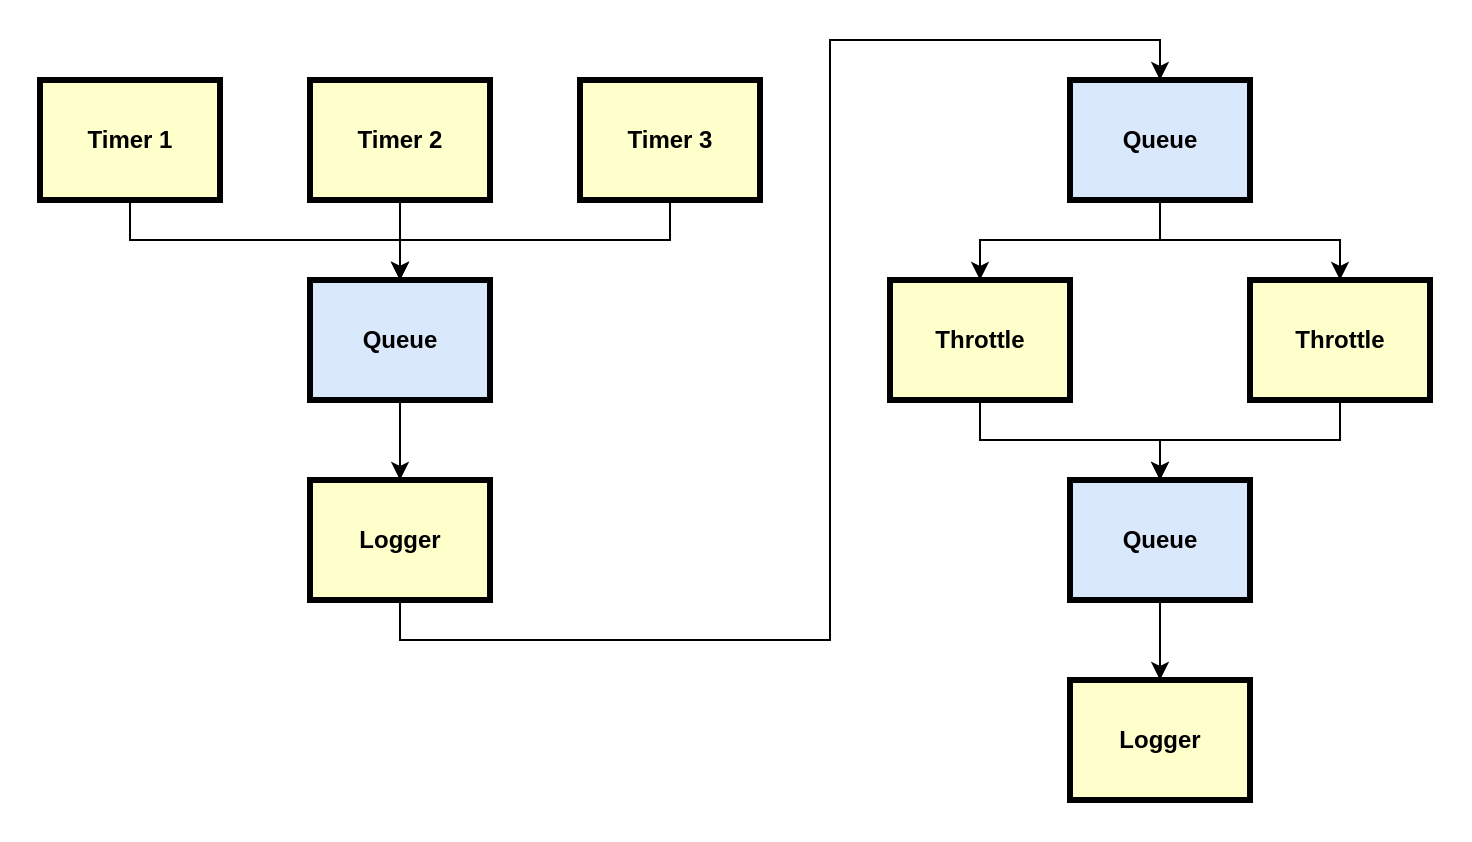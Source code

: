 <mxfile version="10.6.5" type="device"><diagram name="Page-1" id="c7558073-3199-34d8-9f00-42111426c3f3"><mxGraphModel dx="1154" dy="685" grid="1" gridSize="10" guides="1" tooltips="1" connect="1" arrows="1" fold="1" page="1" pageScale="1" pageWidth="826" pageHeight="1169" background="#ffffff" math="0" shadow="0"><root><mxCell id="0"/><mxCell id="1" parent="0"/><mxCell id="KsTCVd0vN8_orHCe5T_3-112" style="edgeStyle=orthogonalEdgeStyle;rounded=0;orthogonalLoop=1;jettySize=auto;html=1;exitX=0.5;exitY=1;exitDx=0;exitDy=0;entryX=0.5;entryY=0;entryDx=0;entryDy=0;" edge="1" parent="1" source="4" target="KsTCVd0vN8_orHCe5T_3-98"><mxGeometry relative="1" as="geometry"/></mxCell><mxCell id="4" value="Timer 1" style="whiteSpace=wrap;align=center;verticalAlign=middle;fontStyle=1;strokeWidth=3;fillColor=#FFFFCC" parent="1" vertex="1"><mxGeometry x="145" y="100" width="90" height="60" as="geometry"/></mxCell><mxCell id="KsTCVd0vN8_orHCe5T_3-111" style="edgeStyle=orthogonalEdgeStyle;rounded=0;orthogonalLoop=1;jettySize=auto;html=1;exitX=0.5;exitY=1;exitDx=0;exitDy=0;entryX=0.5;entryY=0;entryDx=0;entryDy=0;" edge="1" parent="1" source="KsTCVd0vN8_orHCe5T_3-96" target="KsTCVd0vN8_orHCe5T_3-98"><mxGeometry relative="1" as="geometry"/></mxCell><mxCell id="KsTCVd0vN8_orHCe5T_3-96" value="Timer 2" style="whiteSpace=wrap;align=center;verticalAlign=middle;fontStyle=1;strokeWidth=3;fillColor=#FFFFCC" vertex="1" parent="1"><mxGeometry x="280" y="100" width="90" height="60" as="geometry"/></mxCell><mxCell id="KsTCVd0vN8_orHCe5T_3-113" style="edgeStyle=orthogonalEdgeStyle;rounded=0;orthogonalLoop=1;jettySize=auto;html=1;exitX=0.5;exitY=1;exitDx=0;exitDy=0;entryX=0.5;entryY=0;entryDx=0;entryDy=0;" edge="1" parent="1" source="KsTCVd0vN8_orHCe5T_3-97" target="KsTCVd0vN8_orHCe5T_3-98"><mxGeometry relative="1" as="geometry"/></mxCell><mxCell id="KsTCVd0vN8_orHCe5T_3-97" value="Timer 3" style="whiteSpace=wrap;align=center;verticalAlign=middle;fontStyle=1;strokeWidth=3;fillColor=#FFFFCC" vertex="1" parent="1"><mxGeometry x="415" y="100" width="90" height="60" as="geometry"/></mxCell><mxCell id="KsTCVd0vN8_orHCe5T_3-114" style="edgeStyle=orthogonalEdgeStyle;rounded=0;orthogonalLoop=1;jettySize=auto;html=1;exitX=0.5;exitY=1;exitDx=0;exitDy=0;entryX=0.5;entryY=0;entryDx=0;entryDy=0;" edge="1" parent="1" source="KsTCVd0vN8_orHCe5T_3-98" target="KsTCVd0vN8_orHCe5T_3-105"><mxGeometry relative="1" as="geometry"/></mxCell><mxCell id="KsTCVd0vN8_orHCe5T_3-98" value="Queue" style="whiteSpace=wrap;align=center;verticalAlign=middle;fontStyle=1;strokeWidth=3;fillColor=#dae8fc;strokeColor=#000000;" vertex="1" parent="1"><mxGeometry x="280" y="200" width="90" height="60" as="geometry"/></mxCell><mxCell id="KsTCVd0vN8_orHCe5T_3-109" style="edgeStyle=orthogonalEdgeStyle;rounded=0;orthogonalLoop=1;jettySize=auto;html=1;entryX=0.5;entryY=0;entryDx=0;entryDy=0;" edge="1" parent="1" source="KsTCVd0vN8_orHCe5T_3-102" target="KsTCVd0vN8_orHCe5T_3-108"><mxGeometry relative="1" as="geometry"/></mxCell><mxCell id="KsTCVd0vN8_orHCe5T_3-110" style="edgeStyle=orthogonalEdgeStyle;rounded=0;orthogonalLoop=1;jettySize=auto;html=1;exitX=0.5;exitY=1;exitDx=0;exitDy=0;" edge="1" parent="1" source="KsTCVd0vN8_orHCe5T_3-102" target="KsTCVd0vN8_orHCe5T_3-107"><mxGeometry relative="1" as="geometry"/></mxCell><mxCell id="KsTCVd0vN8_orHCe5T_3-102" value="Queue" style="whiteSpace=wrap;align=center;verticalAlign=middle;fontStyle=1;strokeWidth=3;fillColor=#dae8fc;strokeColor=#000000;" vertex="1" parent="1"><mxGeometry x="660" y="100" width="90" height="60" as="geometry"/></mxCell><mxCell id="KsTCVd0vN8_orHCe5T_3-118" style="edgeStyle=orthogonalEdgeStyle;rounded=0;orthogonalLoop=1;jettySize=auto;html=1;exitX=0.5;exitY=1;exitDx=0;exitDy=0;entryX=0.5;entryY=0;entryDx=0;entryDy=0;" edge="1" parent="1" source="KsTCVd0vN8_orHCe5T_3-104" target="KsTCVd0vN8_orHCe5T_3-106"><mxGeometry relative="1" as="geometry"/></mxCell><mxCell id="KsTCVd0vN8_orHCe5T_3-104" value="Queue" style="whiteSpace=wrap;align=center;verticalAlign=middle;fontStyle=1;strokeWidth=3;fillColor=#dae8fc;strokeColor=#000000;" vertex="1" parent="1"><mxGeometry x="660" y="300" width="90" height="60" as="geometry"/></mxCell><mxCell id="KsTCVd0vN8_orHCe5T_3-119" style="edgeStyle=orthogonalEdgeStyle;rounded=0;orthogonalLoop=1;jettySize=auto;html=1;exitX=0.5;exitY=1;exitDx=0;exitDy=0;entryX=0.5;entryY=0;entryDx=0;entryDy=0;" edge="1" parent="1" source="KsTCVd0vN8_orHCe5T_3-105" target="KsTCVd0vN8_orHCe5T_3-102"><mxGeometry relative="1" as="geometry"><Array as="points"><mxPoint x="325" y="380"/><mxPoint x="540" y="380"/><mxPoint x="540" y="80"/><mxPoint x="705" y="80"/></Array></mxGeometry></mxCell><mxCell id="KsTCVd0vN8_orHCe5T_3-105" value="Logger" style="whiteSpace=wrap;align=center;verticalAlign=middle;fontStyle=1;strokeWidth=3;fillColor=#FFFFCC" vertex="1" parent="1"><mxGeometry x="280" y="300" width="90" height="60" as="geometry"/></mxCell><mxCell id="KsTCVd0vN8_orHCe5T_3-106" value="Logger" style="whiteSpace=wrap;align=center;verticalAlign=middle;fontStyle=1;strokeWidth=3;fillColor=#FFFFCC" vertex="1" parent="1"><mxGeometry x="660" y="400" width="90" height="60" as="geometry"/></mxCell><mxCell id="KsTCVd0vN8_orHCe5T_3-117" style="edgeStyle=orthogonalEdgeStyle;rounded=0;orthogonalLoop=1;jettySize=auto;html=1;exitX=0.5;exitY=1;exitDx=0;exitDy=0;entryX=0.5;entryY=0;entryDx=0;entryDy=0;" edge="1" parent="1" source="KsTCVd0vN8_orHCe5T_3-107" target="KsTCVd0vN8_orHCe5T_3-104"><mxGeometry relative="1" as="geometry"/></mxCell><mxCell id="KsTCVd0vN8_orHCe5T_3-107" value="Throttle" style="whiteSpace=wrap;align=center;verticalAlign=middle;fontStyle=1;strokeWidth=3;fillColor=#FFFFCC" vertex="1" parent="1"><mxGeometry x="750" y="200" width="90" height="60" as="geometry"/></mxCell><mxCell id="KsTCVd0vN8_orHCe5T_3-116" style="edgeStyle=orthogonalEdgeStyle;rounded=0;orthogonalLoop=1;jettySize=auto;html=1;exitX=0.5;exitY=1;exitDx=0;exitDy=0;entryX=0.5;entryY=0;entryDx=0;entryDy=0;" edge="1" parent="1" source="KsTCVd0vN8_orHCe5T_3-108" target="KsTCVd0vN8_orHCe5T_3-104"><mxGeometry relative="1" as="geometry"/></mxCell><mxCell id="KsTCVd0vN8_orHCe5T_3-108" value="Throttle" style="whiteSpace=wrap;align=center;verticalAlign=middle;fontStyle=1;strokeWidth=3;fillColor=#FFFFCC" vertex="1" parent="1"><mxGeometry x="570" y="200" width="90" height="60" as="geometry"/></mxCell><mxCell id="KsTCVd0vN8_orHCe5T_3-120" value="" style="rounded=0;whiteSpace=wrap;html=1;strokeColor=none;align=center;" vertex="1" parent="1"><mxGeometry x="495" y="60" width="20" height="20" as="geometry"/></mxCell><mxCell id="KsTCVd0vN8_orHCe5T_3-122" value="" style="rounded=0;whiteSpace=wrap;html=1;strokeColor=none;align=center;" vertex="1" parent="1"><mxGeometry x="125" y="190" width="20" height="20" as="geometry"/></mxCell><mxCell id="KsTCVd0vN8_orHCe5T_3-123" value="" style="rounded=0;whiteSpace=wrap;html=1;strokeColor=none;align=center;" vertex="1" parent="1"><mxGeometry x="840" y="300" width="20" height="20" as="geometry"/></mxCell><mxCell id="KsTCVd0vN8_orHCe5T_3-124" value="" style="rounded=0;whiteSpace=wrap;html=1;strokeColor=none;align=center;" vertex="1" parent="1"><mxGeometry x="595" y="460" width="20" height="20" as="geometry"/></mxCell></root></mxGraphModel></diagram></mxfile>
